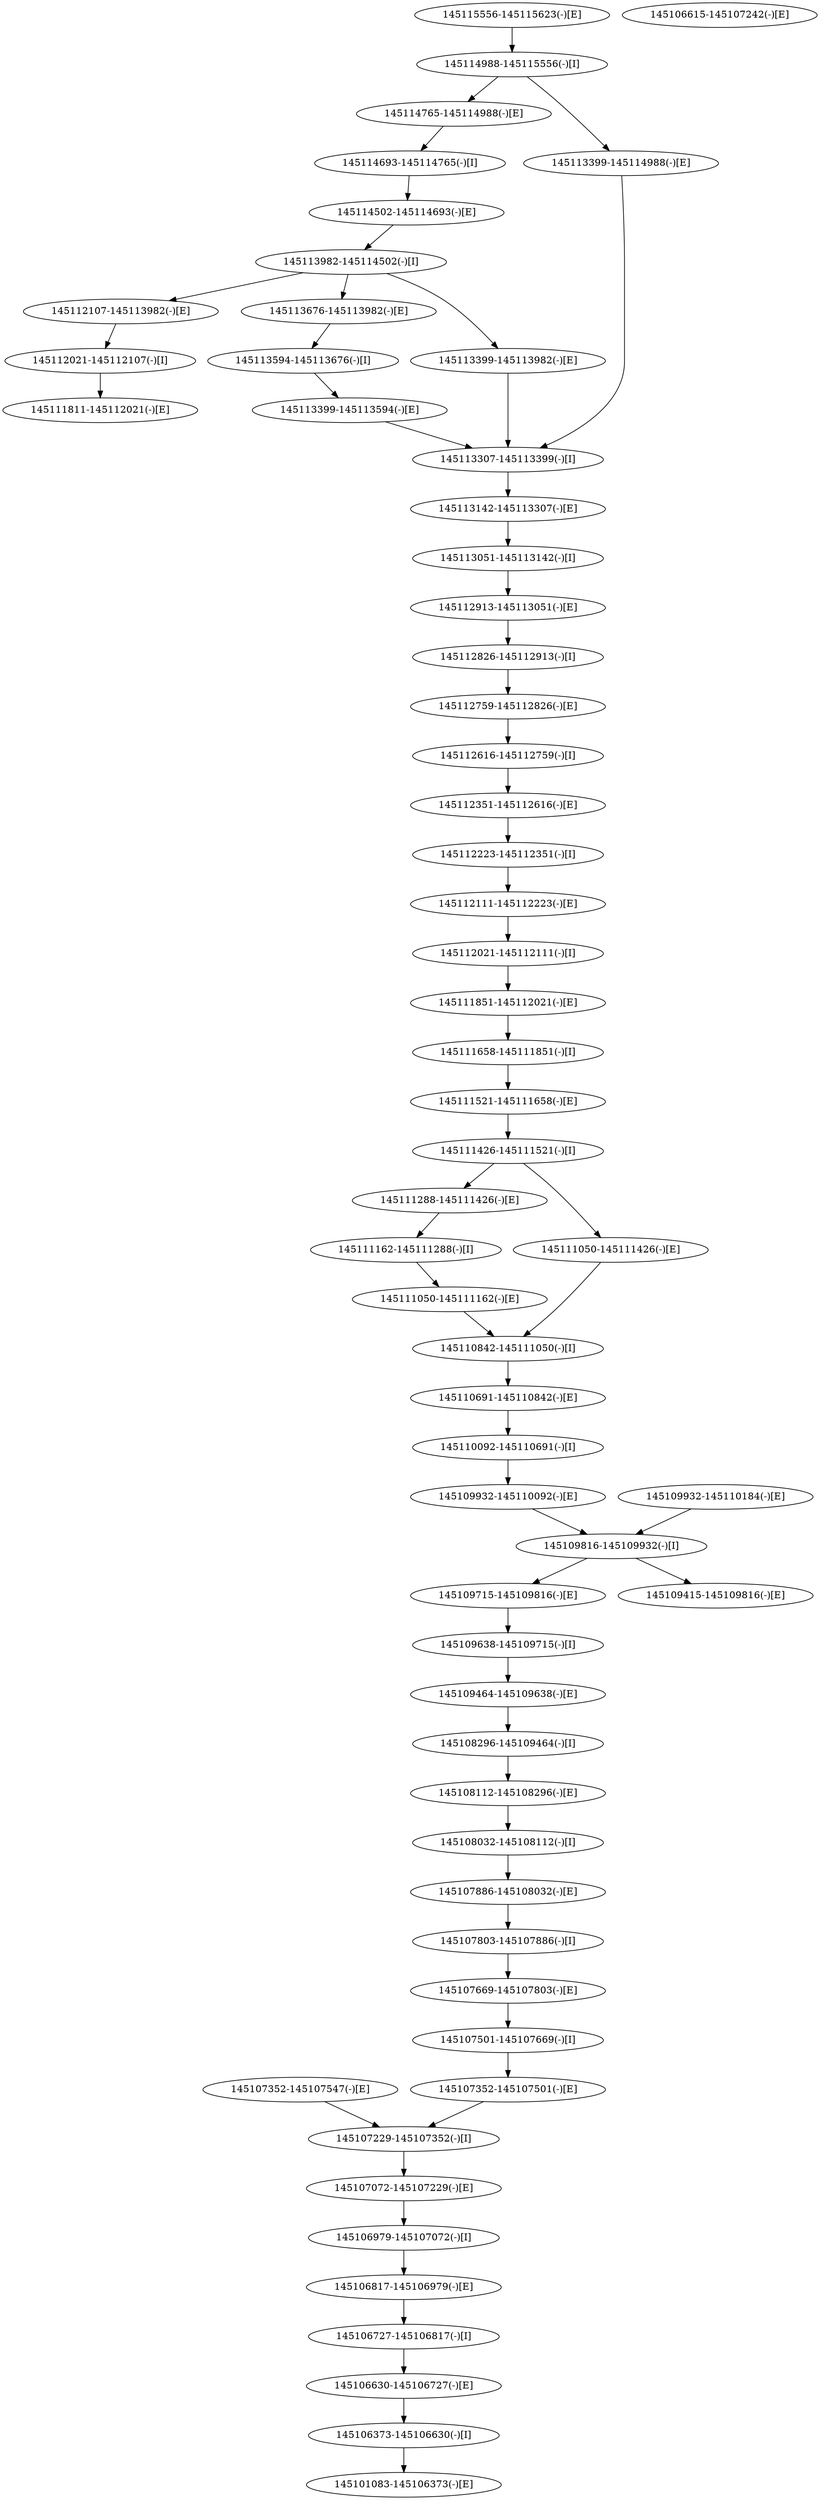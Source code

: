 strict digraph G {
"145107886-145108032(-)[E]" [scores="VCAP_SHEZH2=54.6406486377,VCAP_SHSCRAMBLE=120.284463136"];
"145108032-145108112(-)[I]" [scores="VCAP_SHEZH2=3435.62434585,VCAP_SHSCRAMBLE=3760.94913846"];
"145106727-145106817(-)[I]" [scores="VCAP_SHEZH2=3435.62434585,VCAP_SHSCRAMBLE=3760.94913846"];
"145109715-145109816(-)[E]" [scores="VCAP_SHEZH2=37.7993528247,VCAP_SHSCRAMBLE=83.210484772"];
"145109415-145109816(-)[E]" [scores="LNCAP_SHEZH2=47.5048783209,LNCAP_SHSCRAMBLE=111.4800359"];
"145111288-145111426(-)[E]" [scores="VCAP_SHEZH2=51.6466404931"];
"145106979-145107072(-)[I]" [scores="LNCAP_SHEZH2=50.3922060004,VCAP_SHEZH2=3435.62434585,VCAP_SHSCRAMBLE=3760.94913846"];
"145108112-145108296(-)[E]" [scores="VCAP_SHEZH2=68.8621873242,VCAP_SHSCRAMBLE=151.591378198"];
"145109932-145110092(-)[E]" [scores="VCAP_SHEZH2=59.8801628906,VCAP_SHSCRAMBLE=131.818589738"];
"145106817-145106979(-)[E]" [scores="LNCAP_SHEZH2=11.0617037562,VCAP_SHEZH2=60.6286649267,VCAP_SHSCRAMBLE=133.46632211"];
"145109638-145109715(-)[I]" [scores="VCAP_SHEZH2=3435.62434585,VCAP_SHSCRAMBLE=3760.94913846"];
"145107352-145107547(-)[E]" [scores="LNCAP_SHEZH2=21.7882043683"];
"145109816-145109932(-)[I]" [scores="LNCAP_SHEZH2=77.3583180637,LNCAP_SHSCRAMBLE=169.861102082,VCAP_SHEZH2=3435.62434585,VCAP_SHSCRAMBLE=3760.94913846"];
"145114988-145115556(-)[I]" [scores="LNCAP_SHEZH2=149.689917802,LNCAP_SHSCRAMBLE=423.395215517,VCAP_SHEZH2=3435.62434585,VCAP_SHSCRAMBLE=3760.94913846"];
"145112826-145112913(-)[I]" [scores="VCAP_SHEZH2=3435.62434585,VCAP_SHSCRAMBLE=3760.94913846"];
"145114502-145114693(-)[E]" [scores="LNCAP_SHSCRAMBLE=35.7983559822,VCAP_SHEZH2=71.4819444506,VCAP_SHSCRAMBLE=157.3584415"];
"145107501-145107669(-)[I]" [scores="VCAP_SHEZH2=3435.62434585,VCAP_SHSCRAMBLE=3760.94913846"];
"145112107-145113982(-)[E]" [scores="LNCAP_SHEZH2=7.61732435395,LNCAP_SHSCRAMBLE=340.740372647"];
"145109464-145109638(-)[E]" [scores="VCAP_SHEZH2=65.1196771435,VCAP_SHSCRAMBLE=143.35271634"];
"145106373-145106630(-)[I]" [scores="VCAP_SHEZH2=3435.62434585,VCAP_SHSCRAMBLE=3760.94913846"];
"145107072-145107229(-)[E]" [scores="LNCAP_SHEZH2=17.542297876,VCAP_SHEZH2=58.7574098364,VCAP_SHSCRAMBLE=129.34699118"];
"145106630-145106727(-)[E]" [scores="VCAP_SHEZH2=36.3023487524,VCAP_SHSCRAMBLE=79.9150200285"];
"145112616-145112759(-)[I]" [scores="VCAP_SHEZH2=3435.62434585,VCAP_SHSCRAMBLE=3760.94913846"];
"145113307-145113399(-)[I]" [scores="LNCAP_SHEZH2=149.689917802,VCAP_SHEZH2=3435.62434585,VCAP_SHSCRAMBLE=3760.94913846"];
"145111050-145111162(-)[E]" [scores="VCAP_SHEZH2=41.9161140234"];
"145113676-145113982(-)[E]" [scores="VCAP_SHEZH2=114.520811528"];
"145109932-145110184(-)[E]" [scores="LNCAP_SHEZH2=29.8534397428,LNCAP_SHSCRAMBLE=58.3810661819"];
"145111162-145111288(-)[I]" [scores="VCAP_SHEZH2=3435.62434585"];
"145107229-145107352(-)[I]" [scores="LNCAP_SHEZH2=50.3922060004,VCAP_SHEZH2=3435.62434585,VCAP_SHSCRAMBLE=3760.94913846"];
"145113051-145113142(-)[I]" [scores="VCAP_SHEZH2=3435.62434585,VCAP_SHSCRAMBLE=3760.94913846"];
"145113142-145113307(-)[E]" [scores="LNCAP_SHEZH2=10.2711867108,VCAP_SHEZH2=61.7514179809,VCAP_SHSCRAMBLE=135.937920667"];
"145111851-145112021(-)[E]" [scores="VCAP_SHEZH2=63.6226730713,VCAP_SHSCRAMBLE=140.057251596"];
"145112351-145112616(-)[E]" [scores="VCAP_SHEZH2=99.1765197875,VCAP_SHSCRAMBLE=218.324539253"];
"145114765-145114988(-)[E]" [scores="LNCAP_SHSCRAMBLE=41.7959863038,VCAP_SHEZH2=83.4579770288,VCAP_SHSCRAMBLE=183.722159447"];
"145113399-145113594(-)[E]" [scores="VCAP_SHEZH2=72.9789485229"];
"145110842-145111050(-)[I]" [scores="VCAP_SHEZH2=3435.62434585,VCAP_SHSCRAMBLE=3760.94913846"];
"145108296-145109464(-)[I]" [scores="VCAP_SHEZH2=3435.62434585,VCAP_SHSCRAMBLE=3760.94913846"];
"145110092-145110691(-)[I]" [scores="VCAP_SHEZH2=3435.62434585,VCAP_SHSCRAMBLE=3760.94913846"];
"145112913-145113051(-)[E]" [scores="VCAP_SHEZH2=51.6466404931,VCAP_SHSCRAMBLE=113.693533649"];
"145112021-145112107(-)[I]" [scores="LNCAP_SHEZH2=18.4992162882"];
"145111426-145111521(-)[I]" [scores="VCAP_SHEZH2=3435.62434585,VCAP_SHSCRAMBLE=3760.94913846"];
"145115556-145115623(-)[E]" [scores="LNCAP_SHEZH2=5.64073368546,LNCAP_SHSCRAMBLE=5.06050058387,VCAP_SHEZH2=20.9580570117,VCAP_SHSCRAMBLE=52.7274358951"];
"145112759-145112826(-)[E]" [scores="VCAP_SHEZH2=25.0748182104,VCAP_SHSCRAMBLE=55.1990344527"];
"145113982-145114502(-)[I]" [scores="LNCAP_SHSCRAMBLE=423.395215517,VCAP_SHEZH2=3435.62434585,VCAP_SHSCRAMBLE=3760.94913846"];
"145113399-145114988(-)[E]" [scores="LNCAP_SHEZH2=175.871907115"];
"145113594-145113676(-)[I]" [scores="VCAP_SHEZH2=3435.62434585"];
"145111811-145112021(-)[E]" [scores="LNCAP_SHEZH2=10.8818919342"];
"145107669-145107803(-)[E]" [scores="VCAP_SHEZH2=50.1496364209,VCAP_SHSCRAMBLE=110.398068905"];
"145107352-145107501(-)[E]" [scores="VCAP_SHEZH2=55.7634016919,VCAP_SHSCRAMBLE=122.756061693"];
"145114693-145114765(-)[I]" [scores="LNCAP_SHSCRAMBLE=423.395215517,VCAP_SHEZH2=3435.62434585,VCAP_SHSCRAMBLE=3760.94913846"];
"145106615-145107242(-)[E]" [scores="LNCAP_SHEZH2=45.2497798039"];
"145111521-145111658(-)[E]" [scores="VCAP_SHEZH2=51.2723894751,VCAP_SHSCRAMBLE=112.869667463"];
"145110691-145110842(-)[E]" [scores="VCAP_SHEZH2=56.511903728,VCAP_SHSCRAMBLE=124.403794065"];
"145113399-145113982(-)[E]" [scores="VCAP_SHSCRAMBLE=480.313986357"];
"145107803-145107886(-)[I]" [scores="VCAP_SHEZH2=3435.62434585,VCAP_SHSCRAMBLE=3760.94913846"];
"145112021-145112111(-)[I]" [scores="VCAP_SHEZH2=3435.62434585,VCAP_SHSCRAMBLE=3760.94913846"];
"145112111-145112223(-)[E]" [scores="VCAP_SHEZH2=41.9161140234,VCAP_SHSCRAMBLE=92.2730128165"];
"145111658-145111851(-)[I]" [scores="VCAP_SHEZH2=3435.62434585,VCAP_SHSCRAMBLE=3760.94913846"];
"145112223-145112351(-)[I]" [scores="VCAP_SHEZH2=3435.62434585,VCAP_SHSCRAMBLE=3760.94913846"];
"145101083-145106373(-)[E]" [scores="VCAP_SHEZH2=1979.78788557,VCAP_SHSCRAMBLE=378.15457931"];
"145111050-145111426(-)[E]" [scores="VCAP_SHSCRAMBLE=309.773685884"];
"145107886-145108032(-)[E]" -> "145107803-145107886(-)[I]";
"145108032-145108112(-)[I]" -> "145107886-145108032(-)[E]";
"145106727-145106817(-)[I]" -> "145106630-145106727(-)[E]";
"145109715-145109816(-)[E]" -> "145109638-145109715(-)[I]";
"145111288-145111426(-)[E]" -> "145111162-145111288(-)[I]";
"145106979-145107072(-)[I]" -> "145106817-145106979(-)[E]";
"145108112-145108296(-)[E]" -> "145108032-145108112(-)[I]";
"145109932-145110092(-)[E]" -> "145109816-145109932(-)[I]";
"145106817-145106979(-)[E]" -> "145106727-145106817(-)[I]";
"145109638-145109715(-)[I]" -> "145109464-145109638(-)[E]";
"145107352-145107547(-)[E]" -> "145107229-145107352(-)[I]";
"145109816-145109932(-)[I]" -> "145109715-145109816(-)[E]";
"145109816-145109932(-)[I]" -> "145109415-145109816(-)[E]";
"145114988-145115556(-)[I]" -> "145114765-145114988(-)[E]";
"145114988-145115556(-)[I]" -> "145113399-145114988(-)[E]";
"145112826-145112913(-)[I]" -> "145112759-145112826(-)[E]";
"145114502-145114693(-)[E]" -> "145113982-145114502(-)[I]";
"145107501-145107669(-)[I]" -> "145107352-145107501(-)[E]";
"145112107-145113982(-)[E]" -> "145112021-145112107(-)[I]";
"145109464-145109638(-)[E]" -> "145108296-145109464(-)[I]";
"145106373-145106630(-)[I]" -> "145101083-145106373(-)[E]";
"145107072-145107229(-)[E]" -> "145106979-145107072(-)[I]";
"145106630-145106727(-)[E]" -> "145106373-145106630(-)[I]";
"145112616-145112759(-)[I]" -> "145112351-145112616(-)[E]";
"145113307-145113399(-)[I]" -> "145113142-145113307(-)[E]";
"145111050-145111162(-)[E]" -> "145110842-145111050(-)[I]";
"145113676-145113982(-)[E]" -> "145113594-145113676(-)[I]";
"145109932-145110184(-)[E]" -> "145109816-145109932(-)[I]";
"145111162-145111288(-)[I]" -> "145111050-145111162(-)[E]";
"145107229-145107352(-)[I]" -> "145107072-145107229(-)[E]";
"145113051-145113142(-)[I]" -> "145112913-145113051(-)[E]";
"145113142-145113307(-)[E]" -> "145113051-145113142(-)[I]";
"145111851-145112021(-)[E]" -> "145111658-145111851(-)[I]";
"145112351-145112616(-)[E]" -> "145112223-145112351(-)[I]";
"145114765-145114988(-)[E]" -> "145114693-145114765(-)[I]";
"145113399-145113594(-)[E]" -> "145113307-145113399(-)[I]";
"145110842-145111050(-)[I]" -> "145110691-145110842(-)[E]";
"145108296-145109464(-)[I]" -> "145108112-145108296(-)[E]";
"145110092-145110691(-)[I]" -> "145109932-145110092(-)[E]";
"145112913-145113051(-)[E]" -> "145112826-145112913(-)[I]";
"145112021-145112107(-)[I]" -> "145111811-145112021(-)[E]";
"145111426-145111521(-)[I]" -> "145111288-145111426(-)[E]";
"145111426-145111521(-)[I]" -> "145111050-145111426(-)[E]";
"145115556-145115623(-)[E]" -> "145114988-145115556(-)[I]";
"145112759-145112826(-)[E]" -> "145112616-145112759(-)[I]";
"145113982-145114502(-)[I]" -> "145113399-145113982(-)[E]";
"145113982-145114502(-)[I]" -> "145112107-145113982(-)[E]";
"145113982-145114502(-)[I]" -> "145113676-145113982(-)[E]";
"145113399-145114988(-)[E]" -> "145113307-145113399(-)[I]";
"145113594-145113676(-)[I]" -> "145113399-145113594(-)[E]";
"145107669-145107803(-)[E]" -> "145107501-145107669(-)[I]";
"145107352-145107501(-)[E]" -> "145107229-145107352(-)[I]";
"145114693-145114765(-)[I]" -> "145114502-145114693(-)[E]";
"145111521-145111658(-)[E]" -> "145111426-145111521(-)[I]";
"145110691-145110842(-)[E]" -> "145110092-145110691(-)[I]";
"145113399-145113982(-)[E]" -> "145113307-145113399(-)[I]";
"145107803-145107886(-)[I]" -> "145107669-145107803(-)[E]";
"145112021-145112111(-)[I]" -> "145111851-145112021(-)[E]";
"145112111-145112223(-)[E]" -> "145112021-145112111(-)[I]";
"145111658-145111851(-)[I]" -> "145111521-145111658(-)[E]";
"145112223-145112351(-)[I]" -> "145112111-145112223(-)[E]";
"145111050-145111426(-)[E]" -> "145110842-145111050(-)[I]";
}
